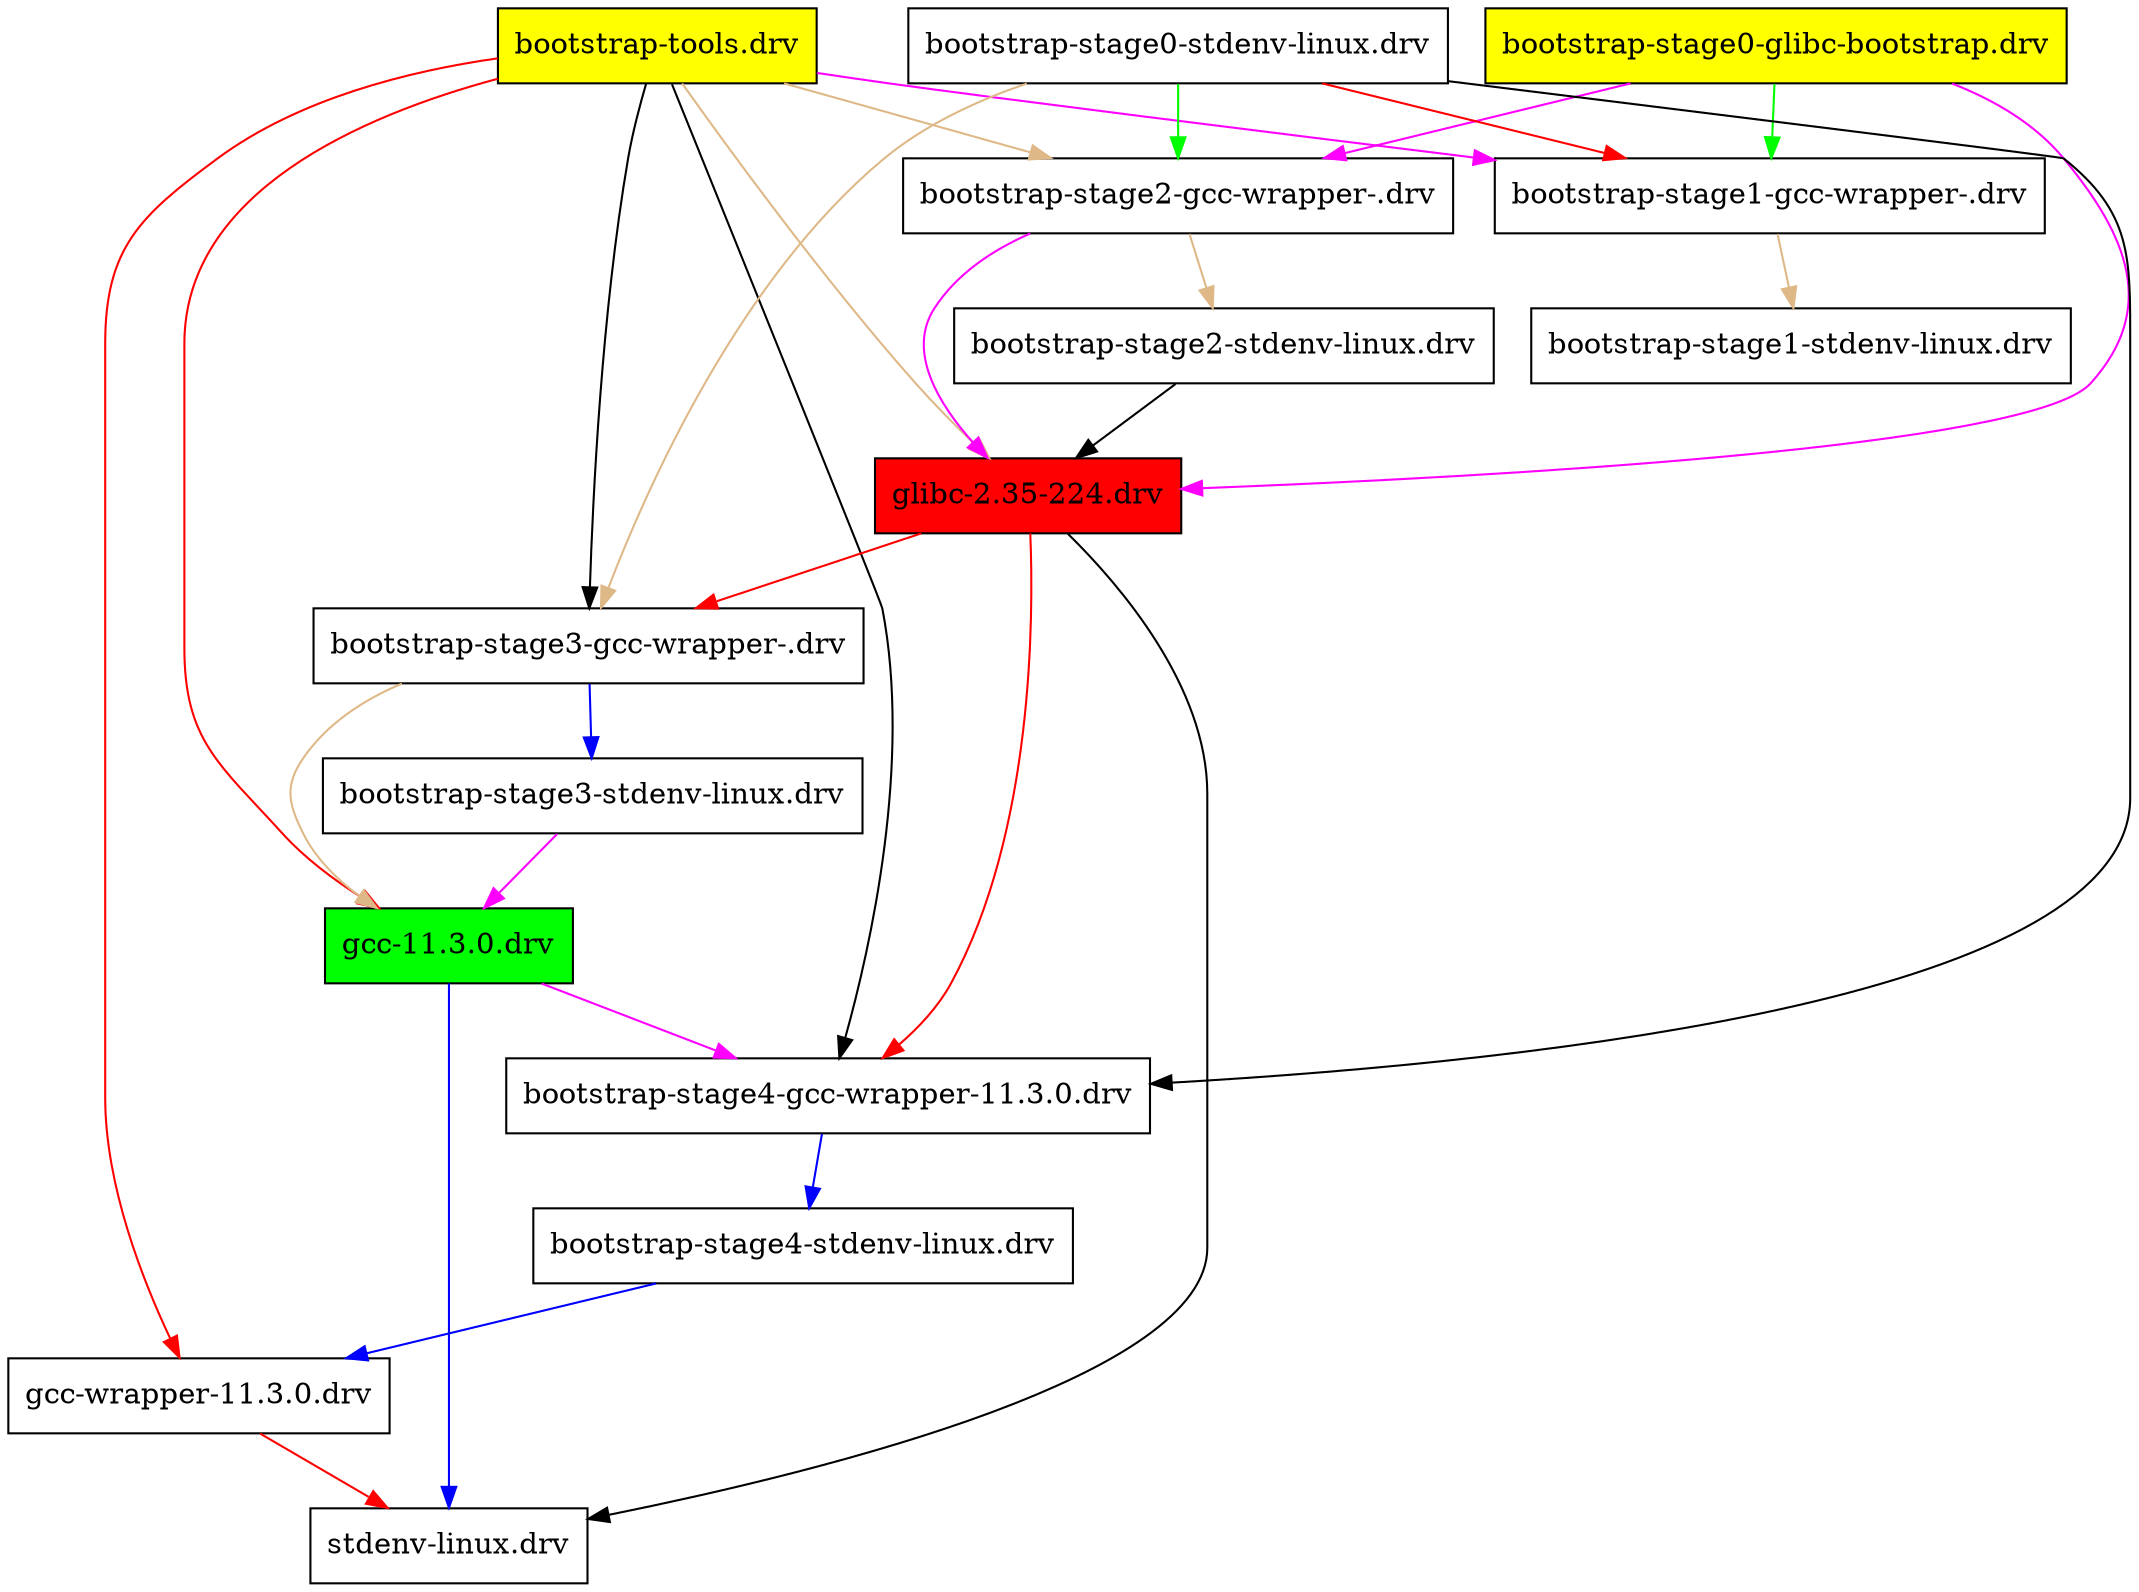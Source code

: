 digraph G {
node [shape=box];
"gcc-11.3.0.drv" [style = filled, fillcolor = "#00ff00"];
"bootstrap-tools.drv" [style = filled, fillcolor = "#ffff00"];
"bootstrap-stage0-glibc-bootstrap.drv" [style = filled, fillcolor = "#ffff00"];
"glibc-2.35-224.drv" [style = filled, fillcolor = "#ff0000"];

"gcc-wrapper-11.3.0.drv" -> "stdenv-linux.drv" [color = "red"];
"gcc-11.3.0.drv" -> "stdenv-linux.drv" [color = "blue"];
"glibc-2.35-224.drv" -> "stdenv-linux.drv" [color = "black"];
"bootstrap-tools.drv" -> "gcc-wrapper-11.3.0.drv" [color = "red"];
"bootstrap-stage4-stdenv-linux.drv" -> "gcc-wrapper-11.3.0.drv" [color = "blue"];
"bootstrap-stage3-gcc-wrapper-.drv" -> "bootstrap-stage3-stdenv-linux.drv" [color = "blue"];
"bootstrap-tools.drv" -> "bootstrap-stage2-gcc-wrapper-.drv" [color = "burlywood"];
"bootstrap-stage0-stdenv-linux.drv" -> "bootstrap-stage2-gcc-wrapper-.drv" [color = "green"];
"bootstrap-stage0-glibc-bootstrap.drv" -> "bootstrap-stage2-gcc-wrapper-.drv" [color = "magenta"];
"bootstrap-tools.drv" -> "gcc-11.3.0.drv" [color = "red"];
"bootstrap-stage3-stdenv-linux.drv" -> "gcc-11.3.0.drv" [color = "magenta"];
"bootstrap-stage3-gcc-wrapper-.drv" -> "gcc-11.3.0.drv" [color = "burlywood"];
"bootstrap-stage2-gcc-wrapper-.drv" -> "glibc-2.35-224.drv" [color = "magenta"];
"bootstrap-tools.drv" -> "glibc-2.35-224.drv" [color = "burlywood"];
"bootstrap-stage2-stdenv-linux.drv" -> "glibc-2.35-224.drv" [color = "black"];
"bootstrap-stage0-glibc-bootstrap.drv" -> "glibc-2.35-224.drv" [color = "magenta"];
"bootstrap-tools.drv" -> "bootstrap-stage3-gcc-wrapper-.drv" [color = "black"];
"glibc-2.35-224.drv" -> "bootstrap-stage3-gcc-wrapper-.drv" [color = "red"];
"bootstrap-stage0-stdenv-linux.drv" -> "bootstrap-stage3-gcc-wrapper-.drv" [color = "burlywood"];
"bootstrap-stage2-gcc-wrapper-.drv" -> "bootstrap-stage2-stdenv-linux.drv" [color = "burlywood"];
"bootstrap-tools.drv" -> "bootstrap-stage1-gcc-wrapper-.drv" [color = "magenta"];
"bootstrap-stage0-stdenv-linux.drv" -> "bootstrap-stage1-gcc-wrapper-.drv" [color = "red"];
"bootstrap-stage0-glibc-bootstrap.drv" -> "bootstrap-stage1-gcc-wrapper-.drv" [color = "green"];
"bootstrap-stage1-gcc-wrapper-.drv" -> "bootstrap-stage1-stdenv-linux.drv" [color = "burlywood"];
"bootstrap-stage4-gcc-wrapper-11.3.0.drv" -> "bootstrap-stage4-stdenv-linux.drv" [color = "blue"];
"bootstrap-tools.drv" -> "bootstrap-stage4-gcc-wrapper-11.3.0.drv" [color = "black"];
"gcc-11.3.0.drv" -> "bootstrap-stage4-gcc-wrapper-11.3.0.drv" [color = "magenta"];
"glibc-2.35-224.drv" -> "bootstrap-stage4-gcc-wrapper-11.3.0.drv" [color = "red"];
"bootstrap-stage0-stdenv-linux.drv" -> "bootstrap-stage4-gcc-wrapper-11.3.0.drv" [color = "black"];
}
